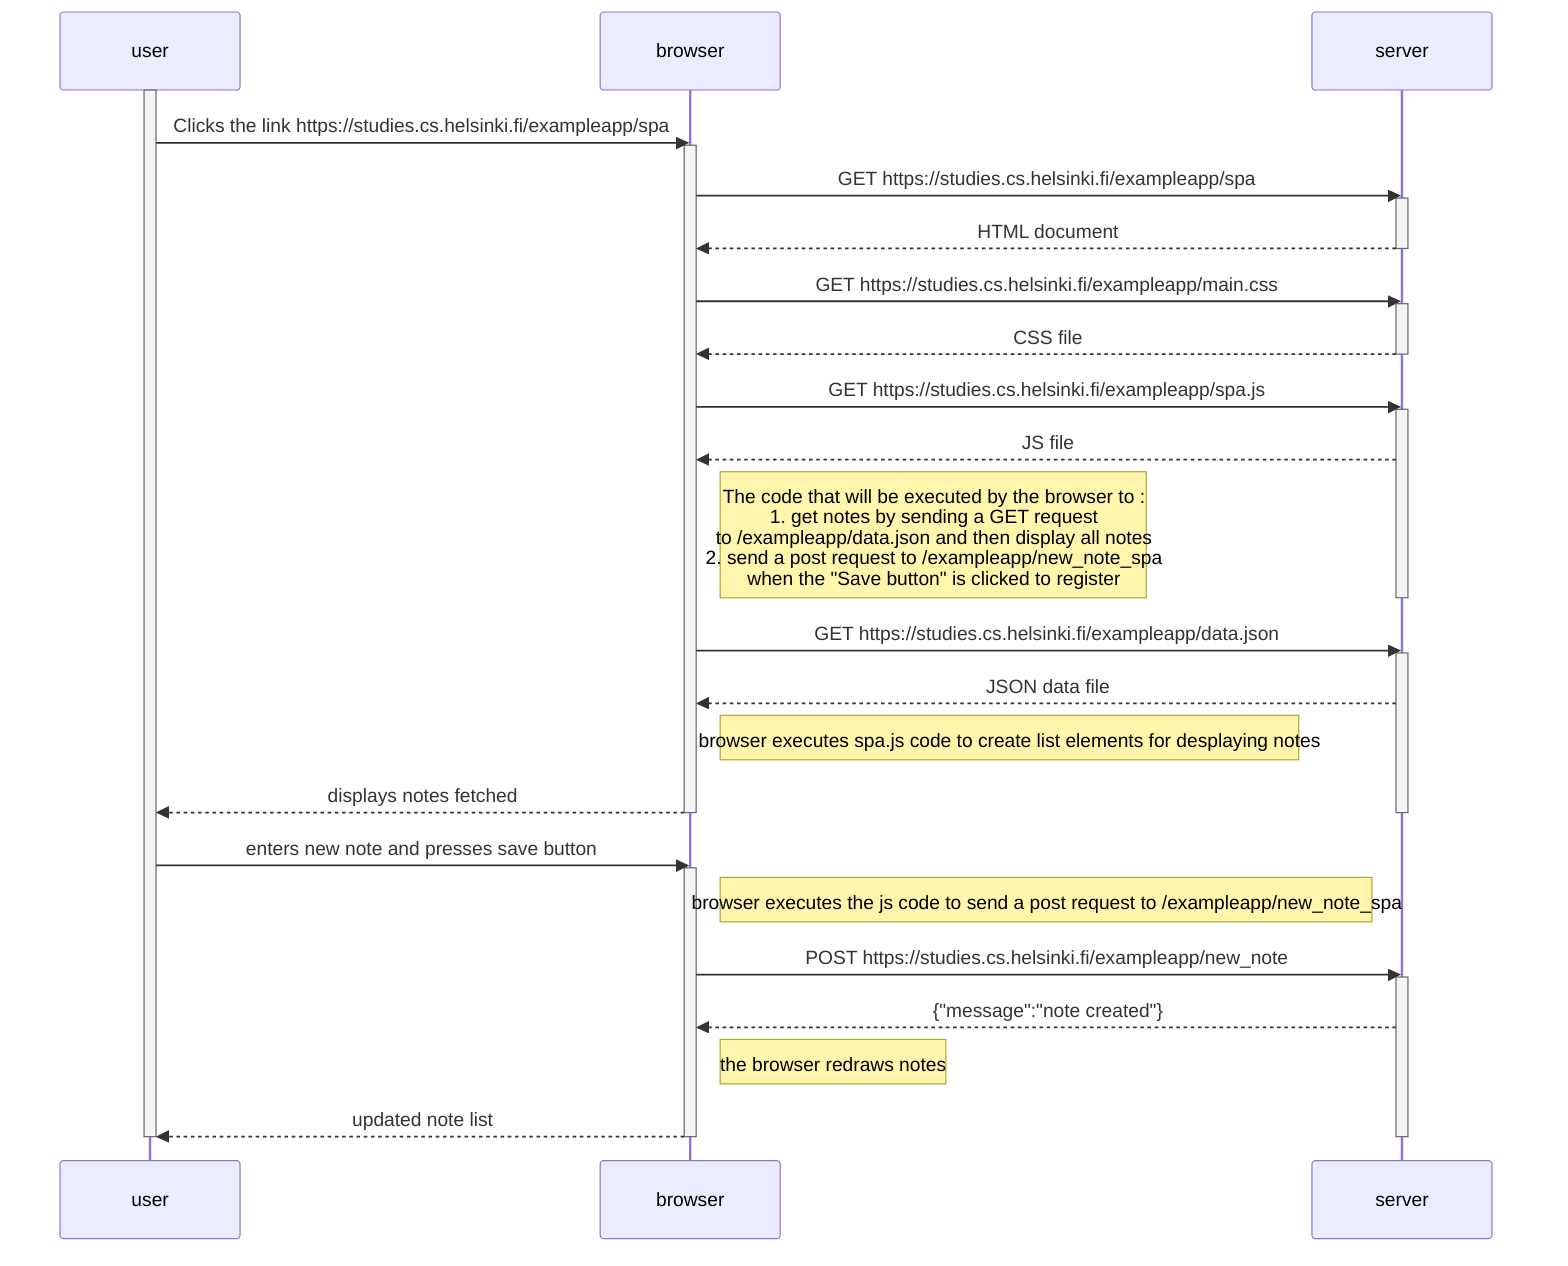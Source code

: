 sequenceDiagram
    participant user
    participant browser
    participant server

    activate user 
    user ->> browser: Clicks the link https://studies.cs.helsinki.fi/exampleapp/spa
    activate browser
    browser ->> server  : GET https://studies.cs.helsinki.fi/exampleapp/spa
    activate server 
    server -->> browser : HTML document 
    deactivate server
     browser ->> server: GET https://studies.cs.helsinki.fi/exampleapp/main.css
    activate server
    server -->> browser: CSS file
    deactivate server
    browser ->> server: GET https://studies.cs.helsinki.fi/exampleapp/spa.js
    activate server
    server -->> browser: JS file
    Note right of browser : The code that will be executed by the browser to :<br> 1. get notes by sending  a GET request <br> to /exampleapp/data.json and then display all notes <br> 2. send a post request to /exampleapp/new_note_spa <br> when the "Save button" is clicked to register
    deactivate server
    browser ->> server: GET https://studies.cs.helsinki.fi/exampleapp/data.json
    activate server
    server -->> browser: JSON data file
    Note right of browser  : browser executes spa.js code to create list elements for desplaying notes
    browser -->> user : displays notes fetched
    deactivate server
    deactivate browser
    user ->> browser : enters new note and presses save button
    activate browser
    Note right of browser : browser executes the js code to send a post request to /exampleapp/new_note_spa
    browser ->> server : POST  https://studies.cs.helsinki.fi/exampleapp/new_note 
    activate server 
    server -->> browser : {"message":"note created"}
    Note right of browser : the browser redraws notes
     browser -->> user : updated note list 
    deactivate server 
    deactivate browser
    deactivate user